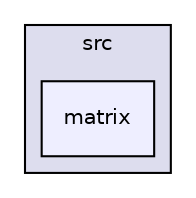 digraph "src/matrix" {
  compound=true
  node [ fontsize="10", fontname="Helvetica"];
  edge [ labelfontsize="10", labelfontname="Helvetica"];
  subgraph clusterdir_68267d1309a1af8e8297ef4c3efbcdba {
    graph [ bgcolor="#ddddee", pencolor="black", label="src" fontname="Helvetica", fontsize="10", URL="dir_68267d1309a1af8e8297ef4c3efbcdba.html"]
  dir_40d7732de2983c682bb99d86585a563c [shape=box, label="matrix", style="filled", fillcolor="#eeeeff", pencolor="black", URL="dir_40d7732de2983c682bb99d86585a563c.html"];
  }
}
